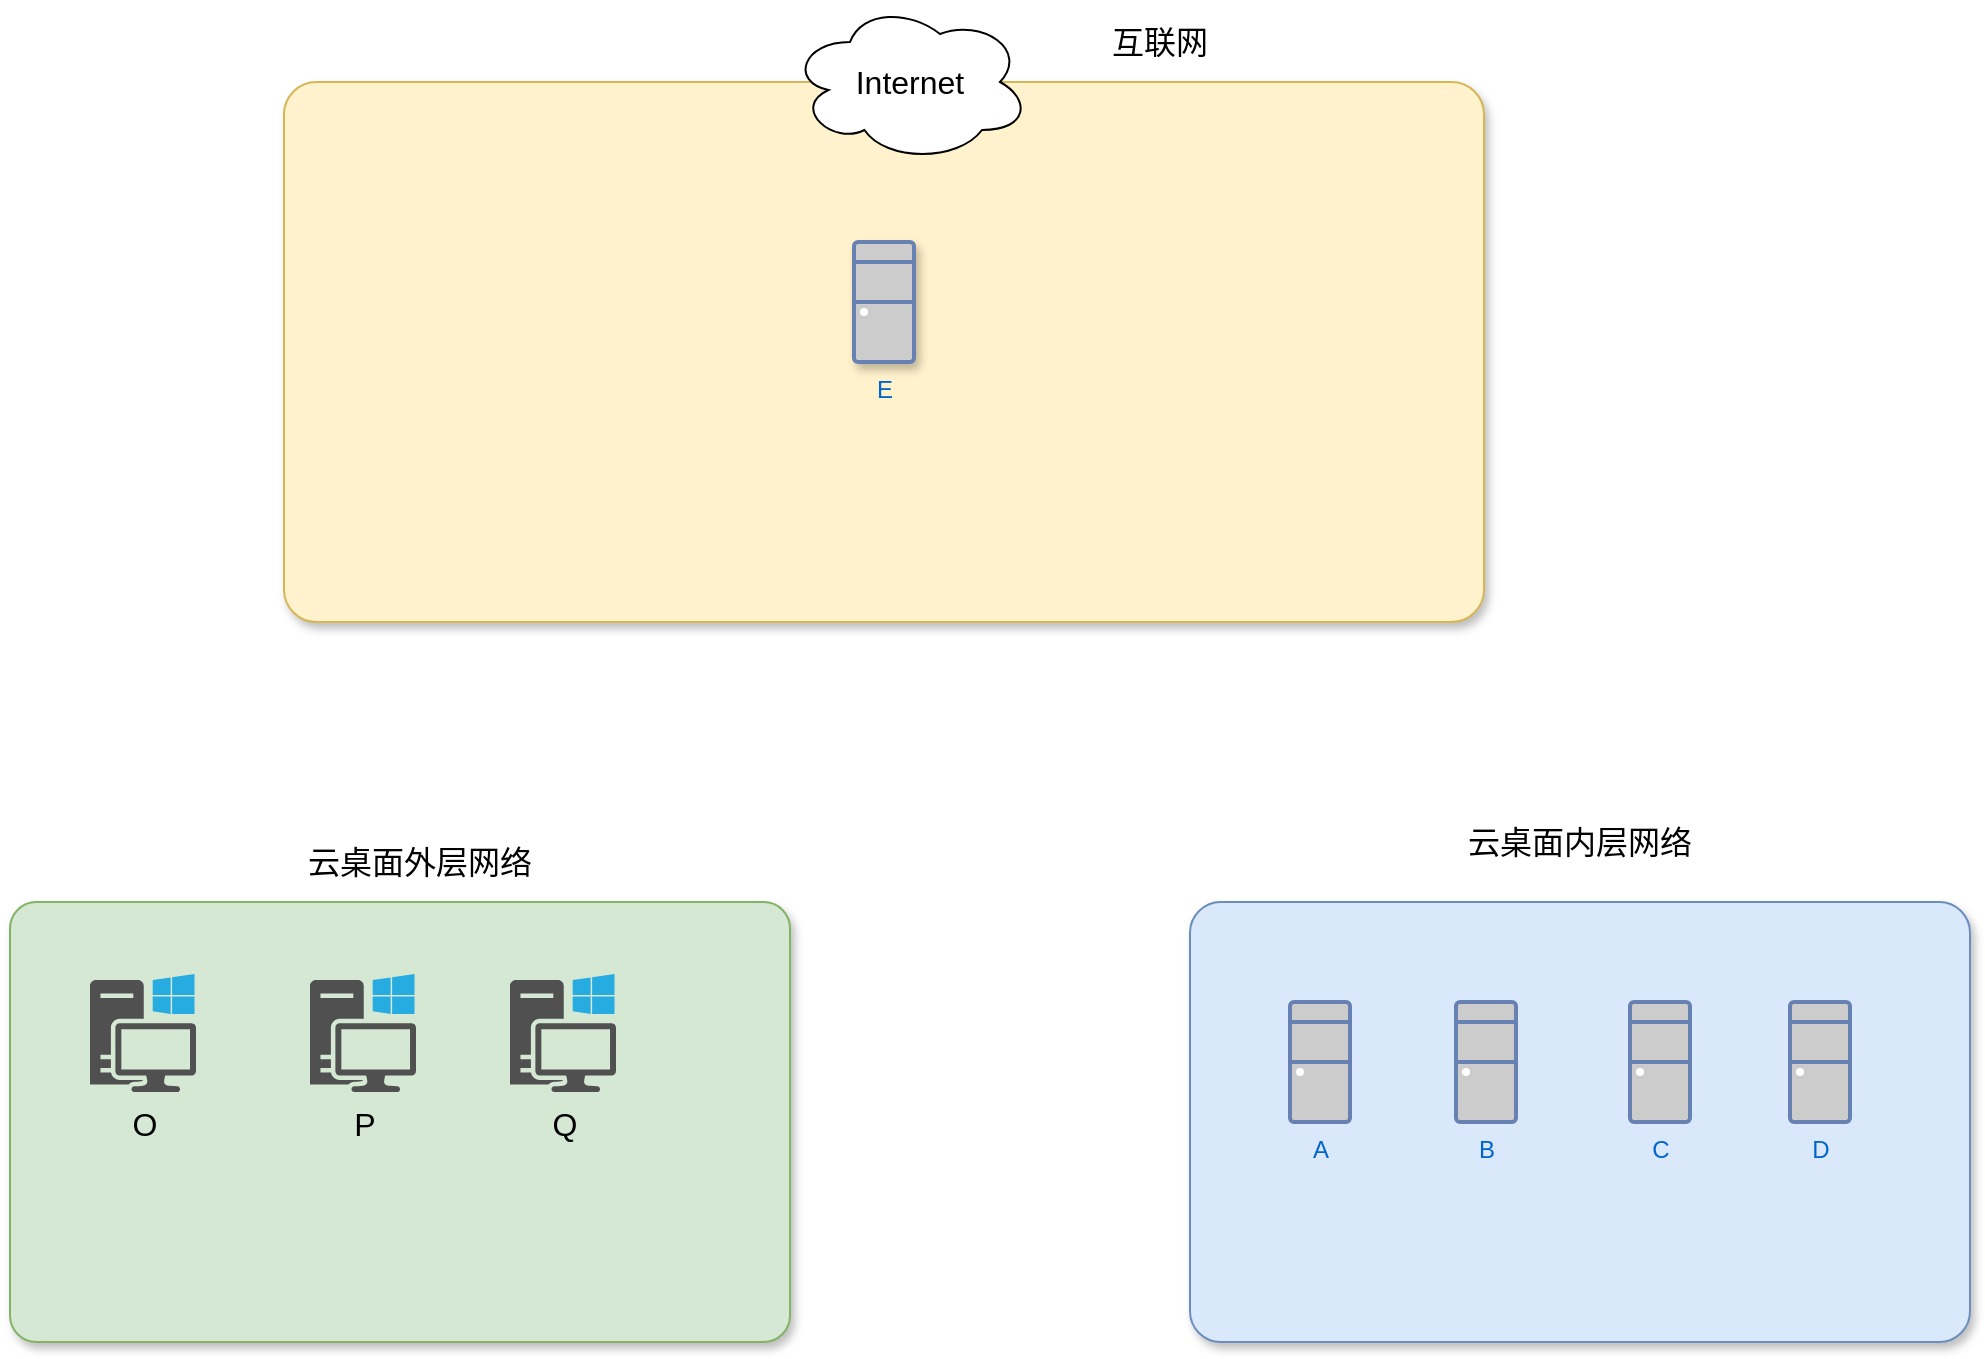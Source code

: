 <mxfile version="14.1.2" type="github">
  <diagram id="2o_S6m8AGe0aLNlwkB8m" name="Page-1">
    <mxGraphModel dx="1422" dy="762" grid="1" gridSize="10" guides="1" tooltips="1" connect="1" arrows="1" fold="1" page="1" pageScale="1" pageWidth="827" pageHeight="1169" math="0" shadow="0">
      <root>
        <mxCell id="0" />
        <mxCell id="1" parent="0" />
        <mxCell id="ZwNErVk4smQ6sCANkdnV-6" value="" style="rounded=1;whiteSpace=wrap;html=1;fontSize=16;fillColor=#d5e8d4;strokeColor=#82b366;sketch=0;shadow=1;arcSize=6;" vertex="1" parent="1">
          <mxGeometry x="90" y="490" width="390" height="220" as="geometry" />
        </mxCell>
        <mxCell id="ZwNErVk4smQ6sCANkdnV-7" value="云桌面外层网络" style="text;html=1;strokeColor=none;fillColor=none;align=center;verticalAlign=middle;whiteSpace=wrap;rounded=0;fontSize=16;" vertex="1" parent="1">
          <mxGeometry x="230" y="460" width="130" height="20" as="geometry" />
        </mxCell>
        <mxCell id="ZwNErVk4smQ6sCANkdnV-8" value="" style="rounded=1;whiteSpace=wrap;html=1;fontSize=16;shadow=1;arcSize=7;fillColor=#dae8fc;strokeColor=#6c8ebf;" vertex="1" parent="1">
          <mxGeometry x="680" y="490" width="390" height="220" as="geometry" />
        </mxCell>
        <mxCell id="ZwNErVk4smQ6sCANkdnV-9" value="云桌面内层网络" style="text;html=1;strokeColor=none;fillColor=none;align=center;verticalAlign=middle;whiteSpace=wrap;rounded=0;fontSize=16;" vertex="1" parent="1">
          <mxGeometry x="810" y="450" width="130" height="20" as="geometry" />
        </mxCell>
        <mxCell id="ZwNErVk4smQ6sCANkdnV-10" value="A" style="fontColor=#0066CC;verticalAlign=top;verticalLabelPosition=bottom;labelPosition=center;align=center;html=1;outlineConnect=0;fillColor=#CCCCCC;strokeColor=#6881B3;gradientColor=none;gradientDirection=north;strokeWidth=2;shape=mxgraph.networks.desktop_pc;" vertex="1" parent="1">
          <mxGeometry x="730" y="540" width="30" height="60" as="geometry" />
        </mxCell>
        <mxCell id="ZwNErVk4smQ6sCANkdnV-11" value="B" style="fontColor=#0066CC;verticalAlign=top;verticalLabelPosition=bottom;labelPosition=center;align=center;html=1;outlineConnect=0;fillColor=#CCCCCC;strokeColor=#6881B3;gradientColor=none;gradientDirection=north;strokeWidth=2;shape=mxgraph.networks.desktop_pc;" vertex="1" parent="1">
          <mxGeometry x="813" y="540" width="30" height="60" as="geometry" />
        </mxCell>
        <mxCell id="ZwNErVk4smQ6sCANkdnV-12" value="C" style="fontColor=#0066CC;verticalAlign=top;verticalLabelPosition=bottom;labelPosition=center;align=center;html=1;outlineConnect=0;fillColor=#CCCCCC;strokeColor=#6881B3;gradientColor=none;gradientDirection=north;strokeWidth=2;shape=mxgraph.networks.desktop_pc;" vertex="1" parent="1">
          <mxGeometry x="900" y="540" width="30" height="60" as="geometry" />
        </mxCell>
        <mxCell id="ZwNErVk4smQ6sCANkdnV-13" value="D" style="fontColor=#0066CC;verticalAlign=top;verticalLabelPosition=bottom;labelPosition=center;align=center;html=1;outlineConnect=0;fillColor=#CCCCCC;strokeColor=#6881B3;gradientColor=none;gradientDirection=north;strokeWidth=2;shape=mxgraph.networks.desktop_pc;" vertex="1" parent="1">
          <mxGeometry x="980" y="540" width="30" height="60" as="geometry" />
        </mxCell>
        <mxCell id="ZwNErVk4smQ6sCANkdnV-14" value="O" style="pointerEvents=1;shadow=0;dashed=0;html=1;strokeColor=none;fillColor=#505050;labelPosition=center;verticalLabelPosition=bottom;verticalAlign=top;outlineConnect=0;align=center;shape=mxgraph.office.devices.workstation_pc;rounded=1;fontSize=16;" vertex="1" parent="1">
          <mxGeometry x="130" y="526" width="53" height="59" as="geometry" />
        </mxCell>
        <mxCell id="ZwNErVk4smQ6sCANkdnV-15" value="P" style="pointerEvents=1;shadow=0;dashed=0;html=1;strokeColor=none;fillColor=#505050;labelPosition=center;verticalLabelPosition=bottom;verticalAlign=top;outlineConnect=0;align=center;shape=mxgraph.office.devices.workstation_pc;rounded=1;fontSize=16;" vertex="1" parent="1">
          <mxGeometry x="240" y="526" width="53" height="59" as="geometry" />
        </mxCell>
        <mxCell id="ZwNErVk4smQ6sCANkdnV-16" value="Q" style="pointerEvents=1;shadow=0;dashed=0;html=1;strokeColor=none;fillColor=#505050;labelPosition=center;verticalLabelPosition=bottom;verticalAlign=top;outlineConnect=0;align=center;shape=mxgraph.office.devices.workstation_pc;rounded=1;fontSize=16;" vertex="1" parent="1">
          <mxGeometry x="340" y="526" width="53" height="59" as="geometry" />
        </mxCell>
        <mxCell id="ZwNErVk4smQ6sCANkdnV-17" value="互联网" style="text;html=1;strokeColor=none;fillColor=none;align=center;verticalAlign=middle;whiteSpace=wrap;rounded=0;fontSize=16;" vertex="1" parent="1">
          <mxGeometry x="600" y="50" width="130" height="20" as="geometry" />
        </mxCell>
        <mxCell id="ZwNErVk4smQ6sCANkdnV-19" value="" style="rounded=1;whiteSpace=wrap;html=1;fontSize=16;fillColor=#fff2cc;strokeColor=#d6b656;sketch=0;shadow=1;arcSize=6;" vertex="1" parent="1">
          <mxGeometry x="227" y="80" width="600" height="270" as="geometry" />
        </mxCell>
        <mxCell id="ZwNErVk4smQ6sCANkdnV-2" value="Internet" style="ellipse;shape=cloud;whiteSpace=wrap;html=1;fontSize=16;" vertex="1" parent="1">
          <mxGeometry x="480" y="40" width="120" height="80" as="geometry" />
        </mxCell>
        <mxCell id="ZwNErVk4smQ6sCANkdnV-20" value="E" style="fontColor=#0066CC;verticalAlign=top;verticalLabelPosition=bottom;labelPosition=center;align=center;html=1;outlineConnect=0;fillColor=#CCCCCC;strokeColor=#6881B3;gradientColor=none;gradientDirection=north;strokeWidth=2;shape=mxgraph.networks.desktop_pc;rounded=1;shadow=1;sketch=0;" vertex="1" parent="1">
          <mxGeometry x="512" y="160" width="30" height="60" as="geometry" />
        </mxCell>
      </root>
    </mxGraphModel>
  </diagram>
</mxfile>
